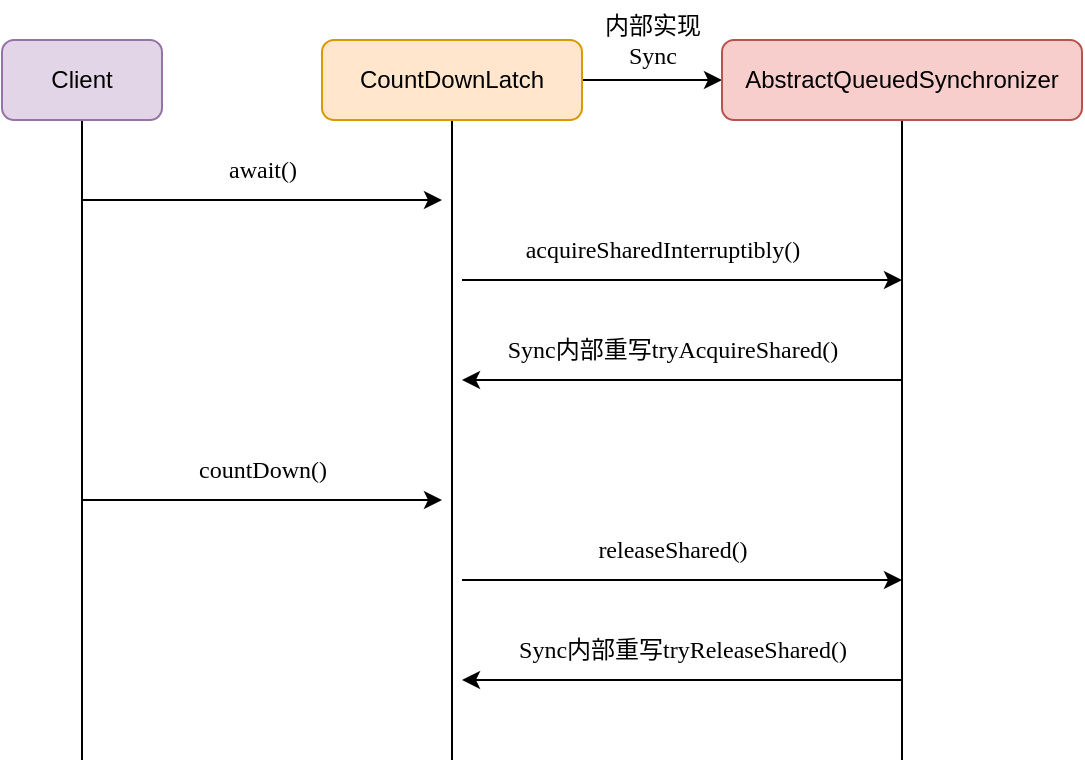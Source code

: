 <mxfile version="22.1.17" type="github">
  <diagram name="第 1 页" id="AZ9xIIJotZ_00Vsyfa0N">
    <mxGraphModel dx="875" dy="515" grid="0" gridSize="10" guides="1" tooltips="1" connect="1" arrows="1" fold="1" page="1" pageScale="1" pageWidth="827" pageHeight="1169" math="0" shadow="0">
      <root>
        <mxCell id="0" />
        <mxCell id="1" parent="0" />
        <mxCell id="-EQdU9CbAoRiwT4EUDCg-4" style="edgeStyle=orthogonalEdgeStyle;rounded=0;orthogonalLoop=1;jettySize=auto;html=1;endArrow=none;endFill=0;" edge="1" parent="1" source="-EQdU9CbAoRiwT4EUDCg-1">
          <mxGeometry relative="1" as="geometry">
            <mxPoint x="160" y="480" as="targetPoint" />
          </mxGeometry>
        </mxCell>
        <mxCell id="-EQdU9CbAoRiwT4EUDCg-1" value="Client" style="rounded=1;whiteSpace=wrap;html=1;fillColor=#e1d5e7;strokeColor=#9673a6;" vertex="1" parent="1">
          <mxGeometry x="120" y="120" width="80" height="40" as="geometry" />
        </mxCell>
        <mxCell id="-EQdU9CbAoRiwT4EUDCg-5" style="edgeStyle=orthogonalEdgeStyle;rounded=0;orthogonalLoop=1;jettySize=auto;html=1;exitX=0.5;exitY=1;exitDx=0;exitDy=0;endArrow=none;endFill=0;" edge="1" parent="1" source="-EQdU9CbAoRiwT4EUDCg-2">
          <mxGeometry relative="1" as="geometry">
            <mxPoint x="345" y="480" as="targetPoint" />
          </mxGeometry>
        </mxCell>
        <mxCell id="-EQdU9CbAoRiwT4EUDCg-7" style="edgeStyle=orthogonalEdgeStyle;rounded=0;orthogonalLoop=1;jettySize=auto;html=1;exitX=1;exitY=0.5;exitDx=0;exitDy=0;entryX=0;entryY=0.5;entryDx=0;entryDy=0;" edge="1" parent="1" source="-EQdU9CbAoRiwT4EUDCg-2" target="-EQdU9CbAoRiwT4EUDCg-3">
          <mxGeometry relative="1" as="geometry" />
        </mxCell>
        <mxCell id="-EQdU9CbAoRiwT4EUDCg-2" value="CountDownLatch" style="rounded=1;whiteSpace=wrap;html=1;fillColor=#ffe6cc;strokeColor=#d79b00;" vertex="1" parent="1">
          <mxGeometry x="280" y="120" width="130" height="40" as="geometry" />
        </mxCell>
        <mxCell id="-EQdU9CbAoRiwT4EUDCg-6" style="edgeStyle=orthogonalEdgeStyle;rounded=0;orthogonalLoop=1;jettySize=auto;html=1;exitX=0.5;exitY=1;exitDx=0;exitDy=0;endArrow=none;endFill=0;" edge="1" parent="1" source="-EQdU9CbAoRiwT4EUDCg-3">
          <mxGeometry relative="1" as="geometry">
            <mxPoint x="570" y="480" as="targetPoint" />
          </mxGeometry>
        </mxCell>
        <mxCell id="-EQdU9CbAoRiwT4EUDCg-3" value="AbstractQueuedSynchronizer" style="rounded=1;whiteSpace=wrap;html=1;fillColor=#f8cecc;strokeColor=#b85450;" vertex="1" parent="1">
          <mxGeometry x="480" y="120" width="180" height="40" as="geometry" />
        </mxCell>
        <mxCell id="-EQdU9CbAoRiwT4EUDCg-8" value="&lt;font face=&quot;Comic Sans MS&quot;&gt;内部实现&lt;br&gt;Sync&lt;/font&gt;" style="text;html=1;align=center;verticalAlign=middle;resizable=0;points=[];autosize=1;strokeColor=none;fillColor=none;" vertex="1" parent="1">
          <mxGeometry x="410" y="100" width="70" height="40" as="geometry" />
        </mxCell>
        <mxCell id="-EQdU9CbAoRiwT4EUDCg-9" value="" style="endArrow=classic;html=1;rounded=0;" edge="1" parent="1">
          <mxGeometry width="50" height="50" relative="1" as="geometry">
            <mxPoint x="160" y="200" as="sourcePoint" />
            <mxPoint x="340" y="200" as="targetPoint" />
          </mxGeometry>
        </mxCell>
        <mxCell id="-EQdU9CbAoRiwT4EUDCg-10" value="&lt;font face=&quot;Comic Sans MS&quot;&gt;await()&lt;/font&gt;" style="text;html=1;align=center;verticalAlign=middle;resizable=0;points=[];autosize=1;strokeColor=none;fillColor=none;" vertex="1" parent="1">
          <mxGeometry x="220" y="170" width="60" height="30" as="geometry" />
        </mxCell>
        <mxCell id="-EQdU9CbAoRiwT4EUDCg-11" value="" style="endArrow=classic;html=1;rounded=0;" edge="1" parent="1">
          <mxGeometry width="50" height="50" relative="1" as="geometry">
            <mxPoint x="350" y="240" as="sourcePoint" />
            <mxPoint x="570" y="240" as="targetPoint" />
          </mxGeometry>
        </mxCell>
        <mxCell id="-EQdU9CbAoRiwT4EUDCg-12" value="&lt;font face=&quot;Comic Sans MS&quot;&gt;acquireSharedInterruptibly()&lt;/font&gt;" style="text;html=1;align=center;verticalAlign=middle;resizable=0;points=[];autosize=1;strokeColor=none;fillColor=none;" vertex="1" parent="1">
          <mxGeometry x="355" y="210" width="190" height="30" as="geometry" />
        </mxCell>
        <mxCell id="-EQdU9CbAoRiwT4EUDCg-13" value="" style="edgeStyle=none;orthogonalLoop=1;jettySize=auto;html=1;rounded=0;" edge="1" parent="1">
          <mxGeometry width="100" relative="1" as="geometry">
            <mxPoint x="570" y="290" as="sourcePoint" />
            <mxPoint x="350" y="290" as="targetPoint" />
            <Array as="points" />
          </mxGeometry>
        </mxCell>
        <mxCell id="-EQdU9CbAoRiwT4EUDCg-14" value="&lt;font face=&quot;Comic Sans MS&quot;&gt;Sync内部重写tryAcquireShared()&lt;/font&gt;" style="text;html=1;align=center;verticalAlign=middle;resizable=0;points=[];autosize=1;strokeColor=none;fillColor=none;" vertex="1" parent="1">
          <mxGeometry x="350" y="260" width="210" height="30" as="geometry" />
        </mxCell>
        <mxCell id="-EQdU9CbAoRiwT4EUDCg-16" value="" style="endArrow=classic;html=1;rounded=0;" edge="1" parent="1">
          <mxGeometry width="50" height="50" relative="1" as="geometry">
            <mxPoint x="160" y="350" as="sourcePoint" />
            <mxPoint x="340" y="350" as="targetPoint" />
          </mxGeometry>
        </mxCell>
        <mxCell id="-EQdU9CbAoRiwT4EUDCg-17" value="&lt;font face=&quot;Comic Sans MS&quot;&gt;countDown()&lt;/font&gt;" style="text;html=1;align=center;verticalAlign=middle;resizable=0;points=[];autosize=1;strokeColor=none;fillColor=none;" vertex="1" parent="1">
          <mxGeometry x="205" y="320" width="90" height="30" as="geometry" />
        </mxCell>
        <mxCell id="-EQdU9CbAoRiwT4EUDCg-18" value="" style="endArrow=classic;html=1;rounded=0;" edge="1" parent="1">
          <mxGeometry width="50" height="50" relative="1" as="geometry">
            <mxPoint x="350" y="390" as="sourcePoint" />
            <mxPoint x="570" y="390" as="targetPoint" />
          </mxGeometry>
        </mxCell>
        <mxCell id="-EQdU9CbAoRiwT4EUDCg-19" value="&lt;font face=&quot;Comic Sans MS&quot;&gt;releaseShared()&lt;/font&gt;" style="text;html=1;align=center;verticalAlign=middle;resizable=0;points=[];autosize=1;strokeColor=none;fillColor=none;" vertex="1" parent="1">
          <mxGeometry x="400" y="360" width="110" height="30" as="geometry" />
        </mxCell>
        <mxCell id="-EQdU9CbAoRiwT4EUDCg-20" value="" style="endArrow=classic;html=1;rounded=0;" edge="1" parent="1">
          <mxGeometry width="50" height="50" relative="1" as="geometry">
            <mxPoint x="570" y="440" as="sourcePoint" />
            <mxPoint x="350" y="440" as="targetPoint" />
          </mxGeometry>
        </mxCell>
        <mxCell id="-EQdU9CbAoRiwT4EUDCg-21" value="&lt;font face=&quot;Comic Sans MS&quot;&gt;Sync内部重写tryReleaseShared()&lt;/font&gt;" style="text;html=1;align=center;verticalAlign=middle;resizable=0;points=[];autosize=1;strokeColor=none;fillColor=none;" vertex="1" parent="1">
          <mxGeometry x="355" y="410" width="210" height="30" as="geometry" />
        </mxCell>
      </root>
    </mxGraphModel>
  </diagram>
</mxfile>
